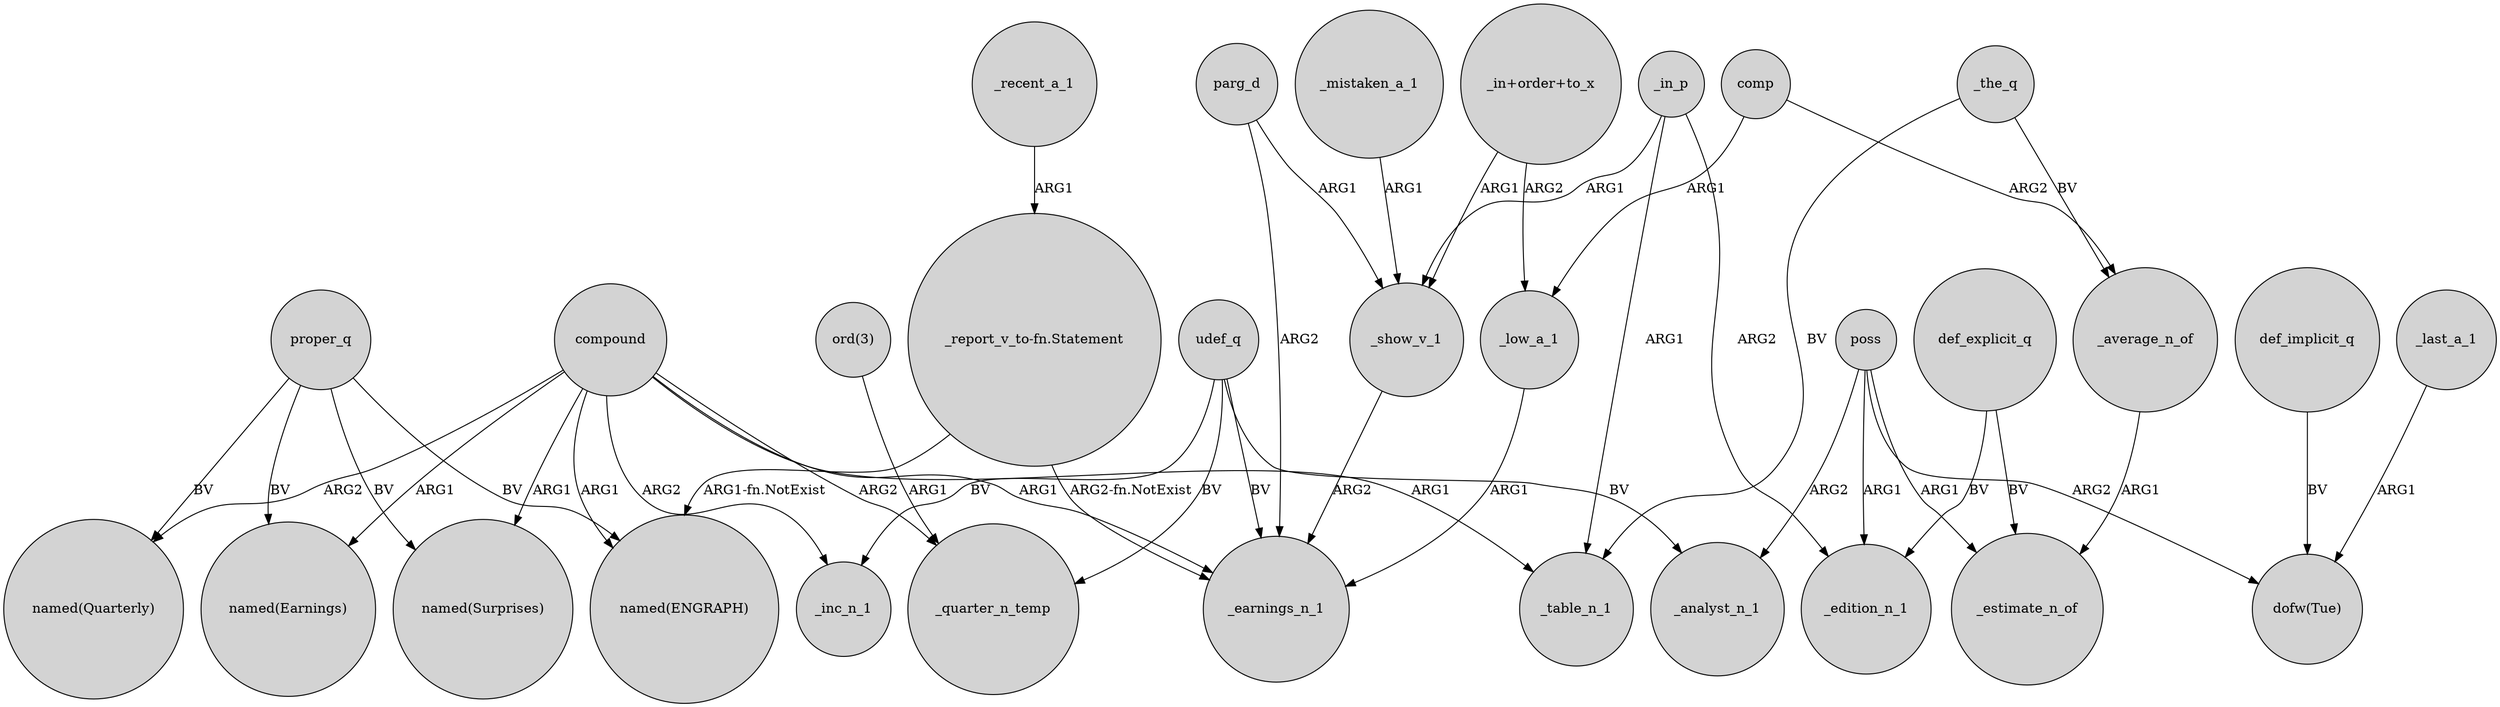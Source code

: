 digraph {
	node [shape=circle style=filled]
	proper_q -> "named(Surprises)" [label=BV]
	parg_d -> _show_v_1 [label=ARG1]
	compound -> _quarter_n_temp [label=ARG2]
	_in_p -> _edition_n_1 [label=ARG2]
	_show_v_1 -> _earnings_n_1 [label=ARG2]
	proper_q -> "named(Earnings)" [label=BV]
	udef_q -> _inc_n_1 [label=BV]
	comp -> _average_n_of [label=ARG2]
	poss -> _estimate_n_of [label=ARG1]
	"_in+order+to_x" -> _low_a_1 [label=ARG2]
	_recent_a_1 -> "_report_v_to-fn.Statement" [label=ARG1]
	_mistaken_a_1 -> _show_v_1 [label=ARG1]
	compound -> "named(Surprises)" [label=ARG1]
	_in_p -> _show_v_1 [label=ARG1]
	udef_q -> _earnings_n_1 [label=BV]
	proper_q -> "named(ENGRAPH)" [label=BV]
	compound -> _earnings_n_1 [label=ARG1]
	_average_n_of -> _estimate_n_of [label=ARG1]
	_the_q -> _table_n_1 [label=BV]
	def_explicit_q -> _edition_n_1 [label=BV]
	poss -> _edition_n_1 [label=ARG1]
	def_implicit_q -> "dofw(Tue)" [label=BV]
	_in_p -> _table_n_1 [label=ARG1]
	"_in+order+to_x" -> _show_v_1 [label=ARG1]
	compound -> "named(ENGRAPH)" [label=ARG1]
	"ord(3)" -> _quarter_n_temp [label=ARG1]
	compound -> "named(Earnings)" [label=ARG1]
	poss -> "dofw(Tue)" [label=ARG2]
	_the_q -> _average_n_of [label=BV]
	compound -> "named(Quarterly)" [label=ARG2]
	poss -> _analyst_n_1 [label=ARG2]
	proper_q -> "named(Quarterly)" [label=BV]
	parg_d -> _earnings_n_1 [label=ARG2]
	"_report_v_to-fn.Statement" -> _earnings_n_1 [label="ARG2-fn.NotExist"]
	_low_a_1 -> _earnings_n_1 [label=ARG1]
	def_explicit_q -> _estimate_n_of [label=BV]
	"_report_v_to-fn.Statement" -> "named(ENGRAPH)" [label="ARG1-fn.NotExist"]
	compound -> _table_n_1 [label=ARG1]
	udef_q -> _quarter_n_temp [label=BV]
	_last_a_1 -> "dofw(Tue)" [label=ARG1]
	compound -> _inc_n_1 [label=ARG2]
	udef_q -> _analyst_n_1 [label=BV]
	comp -> _low_a_1 [label=ARG1]
}
